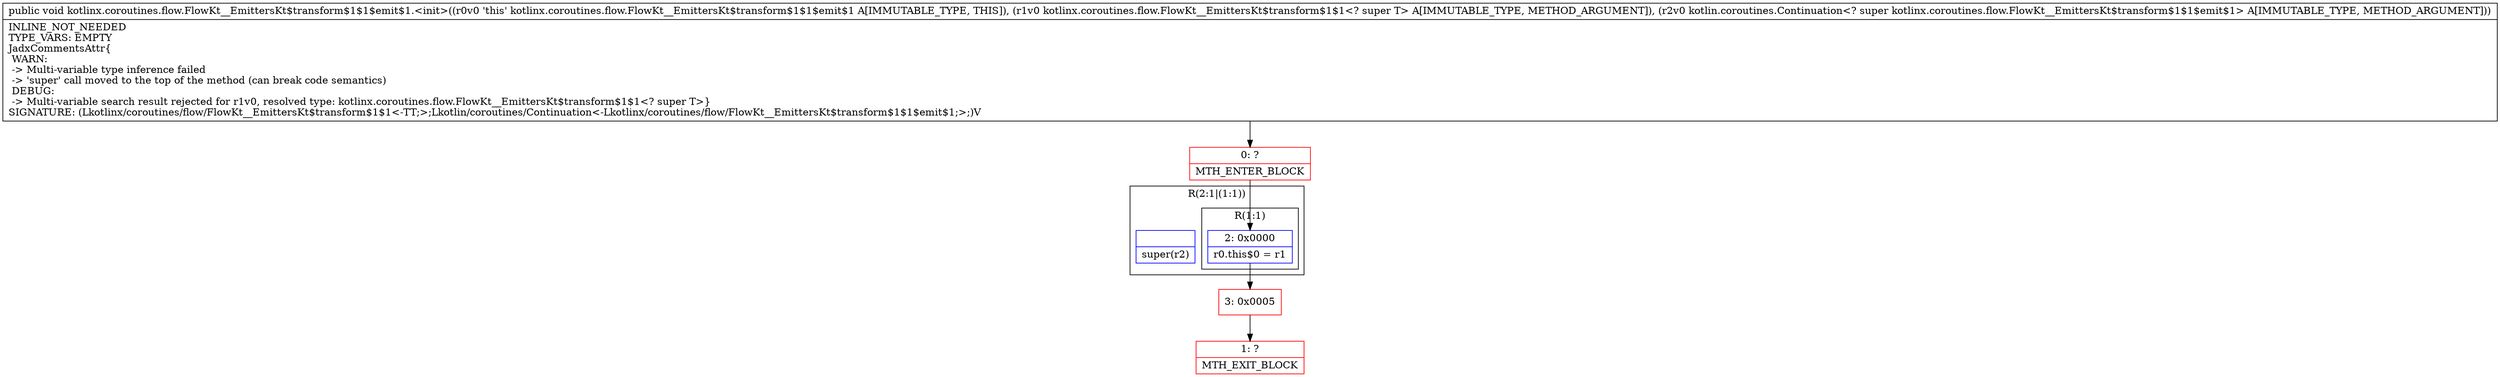 digraph "CFG forkotlinx.coroutines.flow.FlowKt__EmittersKt$transform$1$1$emit$1.\<init\>(Lkotlinx\/coroutines\/flow\/FlowKt__EmittersKt$transform$1$1;Lkotlin\/coroutines\/Continuation;)V" {
subgraph cluster_Region_34367178 {
label = "R(2:1|(1:1))";
node [shape=record,color=blue];
Node_InsnContainer_1988476330 [shape=record,label="{|super(r2)\l}"];
subgraph cluster_Region_574314988 {
label = "R(1:1)";
node [shape=record,color=blue];
Node_2 [shape=record,label="{2\:\ 0x0000|r0.this$0 = r1\l}"];
}
}
Node_0 [shape=record,color=red,label="{0\:\ ?|MTH_ENTER_BLOCK\l}"];
Node_3 [shape=record,color=red,label="{3\:\ 0x0005}"];
Node_1 [shape=record,color=red,label="{1\:\ ?|MTH_EXIT_BLOCK\l}"];
MethodNode[shape=record,label="{public void kotlinx.coroutines.flow.FlowKt__EmittersKt$transform$1$1$emit$1.\<init\>((r0v0 'this' kotlinx.coroutines.flow.FlowKt__EmittersKt$transform$1$1$emit$1 A[IMMUTABLE_TYPE, THIS]), (r1v0 kotlinx.coroutines.flow.FlowKt__EmittersKt$transform$1$1\<? super T\> A[IMMUTABLE_TYPE, METHOD_ARGUMENT]), (r2v0 kotlin.coroutines.Continuation\<? super kotlinx.coroutines.flow.FlowKt__EmittersKt$transform$1$1$emit$1\> A[IMMUTABLE_TYPE, METHOD_ARGUMENT]))  | INLINE_NOT_NEEDED\lTYPE_VARS: EMPTY\lJadxCommentsAttr\{\l WARN: \l \-\> Multi\-variable type inference failed\l \-\> 'super' call moved to the top of the method (can break code semantics)\l DEBUG: \l \-\> Multi\-variable search result rejected for r1v0, resolved type: kotlinx.coroutines.flow.FlowKt__EmittersKt$transform$1$1\<? super T\>\}\lSIGNATURE: (Lkotlinx\/coroutines\/flow\/FlowKt__EmittersKt$transform$1$1\<\-TT;\>;Lkotlin\/coroutines\/Continuation\<\-Lkotlinx\/coroutines\/flow\/FlowKt__EmittersKt$transform$1$1$emit$1;\>;)V\l}"];
MethodNode -> Node_0;Node_2 -> Node_3;
Node_0 -> Node_2;
Node_3 -> Node_1;
}

